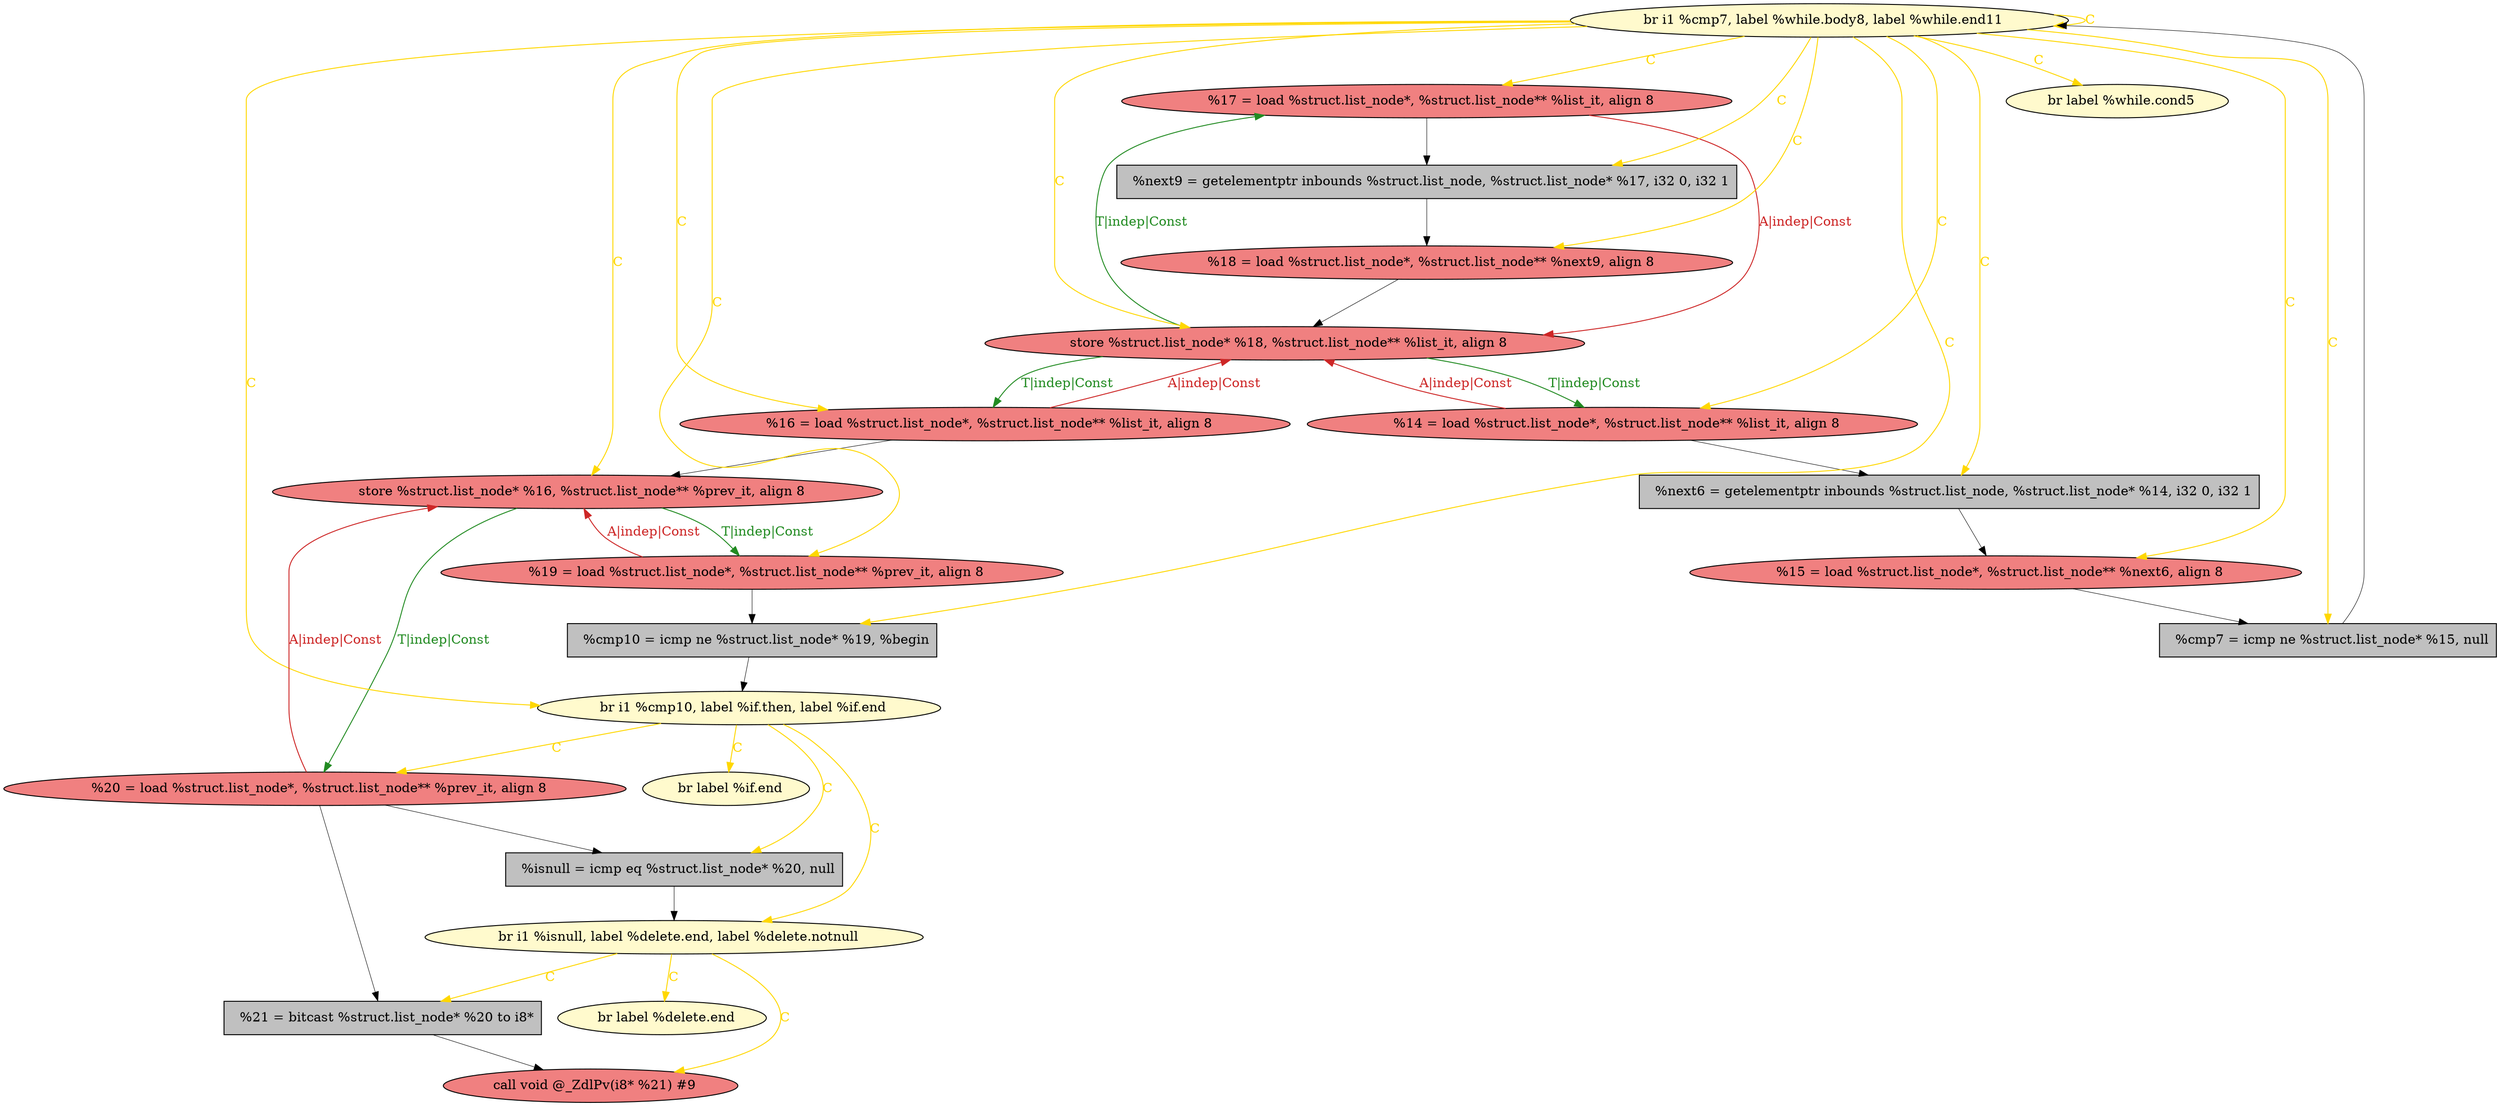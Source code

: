 
digraph G {


node815 [fillcolor=lightcoral,label="  store %struct.list_node* %16, %struct.list_node** %prev_it, align 8",shape=ellipse,style=filled ]
node814 [fillcolor=grey,label="  %cmp10 = icmp ne %struct.list_node* %19, %begin",shape=rectangle,style=filled ]
node813 [fillcolor=lightcoral,label="  %17 = load %struct.list_node*, %struct.list_node** %list_it, align 8",shape=ellipse,style=filled ]
node812 [fillcolor=lightcoral,label="  %14 = load %struct.list_node*, %struct.list_node** %list_it, align 8",shape=ellipse,style=filled ]
node811 [fillcolor=lightcoral,label="  %16 = load %struct.list_node*, %struct.list_node** %list_it, align 8",shape=ellipse,style=filled ]
node810 [fillcolor=lightcoral,label="  %15 = load %struct.list_node*, %struct.list_node** %next6, align 8",shape=ellipse,style=filled ]
node798 [fillcolor=lemonchiffon,label="  br label %delete.end",shape=ellipse,style=filled ]
node797 [fillcolor=lightcoral,label="  store %struct.list_node* %18, %struct.list_node** %list_it, align 8",shape=ellipse,style=filled ]
node802 [fillcolor=lightcoral,label="  %18 = load %struct.list_node*, %struct.list_node** %next9, align 8",shape=ellipse,style=filled ]
node799 [fillcolor=lemonchiffon,label="  br i1 %cmp7, label %while.body8, label %while.end11",shape=ellipse,style=filled ]
node796 [fillcolor=lemonchiffon,label="  br i1 %cmp10, label %if.then, label %if.end",shape=ellipse,style=filled ]
node809 [fillcolor=lightcoral,label="  %20 = load %struct.list_node*, %struct.list_node** %prev_it, align 8",shape=ellipse,style=filled ]
node805 [fillcolor=grey,label="  %next9 = getelementptr inbounds %struct.list_node, %struct.list_node* %17, i32 0, i32 1",shape=rectangle,style=filled ]
node794 [fillcolor=grey,label="  %isnull = icmp eq %struct.list_node* %20, null",shape=rectangle,style=filled ]
node804 [fillcolor=lemonchiffon,label="  br label %if.end",shape=ellipse,style=filled ]
node795 [fillcolor=grey,label="  %next6 = getelementptr inbounds %struct.list_node, %struct.list_node* %14, i32 0, i32 1",shape=rectangle,style=filled ]
node800 [fillcolor=lemonchiffon,label="  br label %while.cond5",shape=ellipse,style=filled ]
node801 [fillcolor=lemonchiffon,label="  br i1 %isnull, label %delete.end, label %delete.notnull",shape=ellipse,style=filled ]
node803 [fillcolor=lightcoral,label="  call void @_ZdlPv(i8* %21) #9",shape=ellipse,style=filled ]
node806 [fillcolor=grey,label="  %21 = bitcast %struct.list_node* %20 to i8*",shape=rectangle,style=filled ]
node807 [fillcolor=grey,label="  %cmp7 = icmp ne %struct.list_node* %15, null",shape=rectangle,style=filled ]
node808 [fillcolor=lightcoral,label="  %19 = load %struct.list_node*, %struct.list_node** %prev_it, align 8",shape=ellipse,style=filled ]

node799->node808 [style=solid,color=gold,label="C",penwidth=1.0,fontcolor=gold ]
node799->node802 [style=solid,color=gold,label="C",penwidth=1.0,fontcolor=gold ]
node802->node797 [style=solid,color=black,label="",penwidth=0.5,fontcolor=black ]
node799->node815 [style=solid,color=gold,label="C",penwidth=1.0,fontcolor=gold ]
node799->node810 [style=solid,color=gold,label="C",penwidth=1.0,fontcolor=gold ]
node801->node806 [style=solid,color=gold,label="C",penwidth=1.0,fontcolor=gold ]
node809->node794 [style=solid,color=black,label="",penwidth=0.5,fontcolor=black ]
node794->node801 [style=solid,color=black,label="",penwidth=0.5,fontcolor=black ]
node799->node814 [style=solid,color=gold,label="C",penwidth=1.0,fontcolor=gold ]
node808->node814 [style=solid,color=black,label="",penwidth=0.5,fontcolor=black ]
node809->node815 [style=solid,color=firebrick3,label="A|indep|Const",penwidth=1.0,fontcolor=firebrick3 ]
node796->node809 [style=solid,color=gold,label="C",penwidth=1.0,fontcolor=gold ]
node799->node811 [style=solid,color=gold,label="C",penwidth=1.0,fontcolor=gold ]
node799->node805 [style=solid,color=gold,label="C",penwidth=1.0,fontcolor=gold ]
node809->node806 [style=solid,color=black,label="",penwidth=0.5,fontcolor=black ]
node815->node809 [style=solid,color=forestgreen,label="T|indep|Const",penwidth=1.0,fontcolor=forestgreen ]
node796->node794 [style=solid,color=gold,label="C",penwidth=1.0,fontcolor=gold ]
node799->node799 [style=solid,color=gold,label="C",penwidth=1.0,fontcolor=gold ]
node796->node804 [style=solid,color=gold,label="C",penwidth=1.0,fontcolor=gold ]
node805->node802 [style=solid,color=black,label="",penwidth=0.5,fontcolor=black ]
node811->node815 [style=solid,color=black,label="",penwidth=0.5,fontcolor=black ]
node797->node813 [style=solid,color=forestgreen,label="T|indep|Const",penwidth=1.0,fontcolor=forestgreen ]
node799->node796 [style=solid,color=gold,label="C",penwidth=1.0,fontcolor=gold ]
node799->node813 [style=solid,color=gold,label="C",penwidth=1.0,fontcolor=gold ]
node801->node803 [style=solid,color=gold,label="C",penwidth=1.0,fontcolor=gold ]
node815->node808 [style=solid,color=forestgreen,label="T|indep|Const",penwidth=1.0,fontcolor=forestgreen ]
node814->node796 [style=solid,color=black,label="",penwidth=0.5,fontcolor=black ]
node807->node799 [style=solid,color=black,label="",penwidth=0.5,fontcolor=black ]
node813->node797 [style=solid,color=firebrick3,label="A|indep|Const",penwidth=1.0,fontcolor=firebrick3 ]
node799->node812 [style=solid,color=gold,label="C",penwidth=1.0,fontcolor=gold ]
node801->node798 [style=solid,color=gold,label="C",penwidth=1.0,fontcolor=gold ]
node799->node795 [style=solid,color=gold,label="C",penwidth=1.0,fontcolor=gold ]
node812->node797 [style=solid,color=firebrick3,label="A|indep|Const",penwidth=1.0,fontcolor=firebrick3 ]
node812->node795 [style=solid,color=black,label="",penwidth=0.5,fontcolor=black ]
node806->node803 [style=solid,color=black,label="",penwidth=0.5,fontcolor=black ]
node795->node810 [style=solid,color=black,label="",penwidth=0.5,fontcolor=black ]
node810->node807 [style=solid,color=black,label="",penwidth=0.5,fontcolor=black ]
node813->node805 [style=solid,color=black,label="",penwidth=0.5,fontcolor=black ]
node797->node812 [style=solid,color=forestgreen,label="T|indep|Const",penwidth=1.0,fontcolor=forestgreen ]
node799->node800 [style=solid,color=gold,label="C",penwidth=1.0,fontcolor=gold ]
node808->node815 [style=solid,color=firebrick3,label="A|indep|Const",penwidth=1.0,fontcolor=firebrick3 ]
node796->node801 [style=solid,color=gold,label="C",penwidth=1.0,fontcolor=gold ]
node799->node807 [style=solid,color=gold,label="C",penwidth=1.0,fontcolor=gold ]
node799->node797 [style=solid,color=gold,label="C",penwidth=1.0,fontcolor=gold ]
node811->node797 [style=solid,color=firebrick3,label="A|indep|Const",penwidth=1.0,fontcolor=firebrick3 ]
node797->node811 [style=solid,color=forestgreen,label="T|indep|Const",penwidth=1.0,fontcolor=forestgreen ]


}
